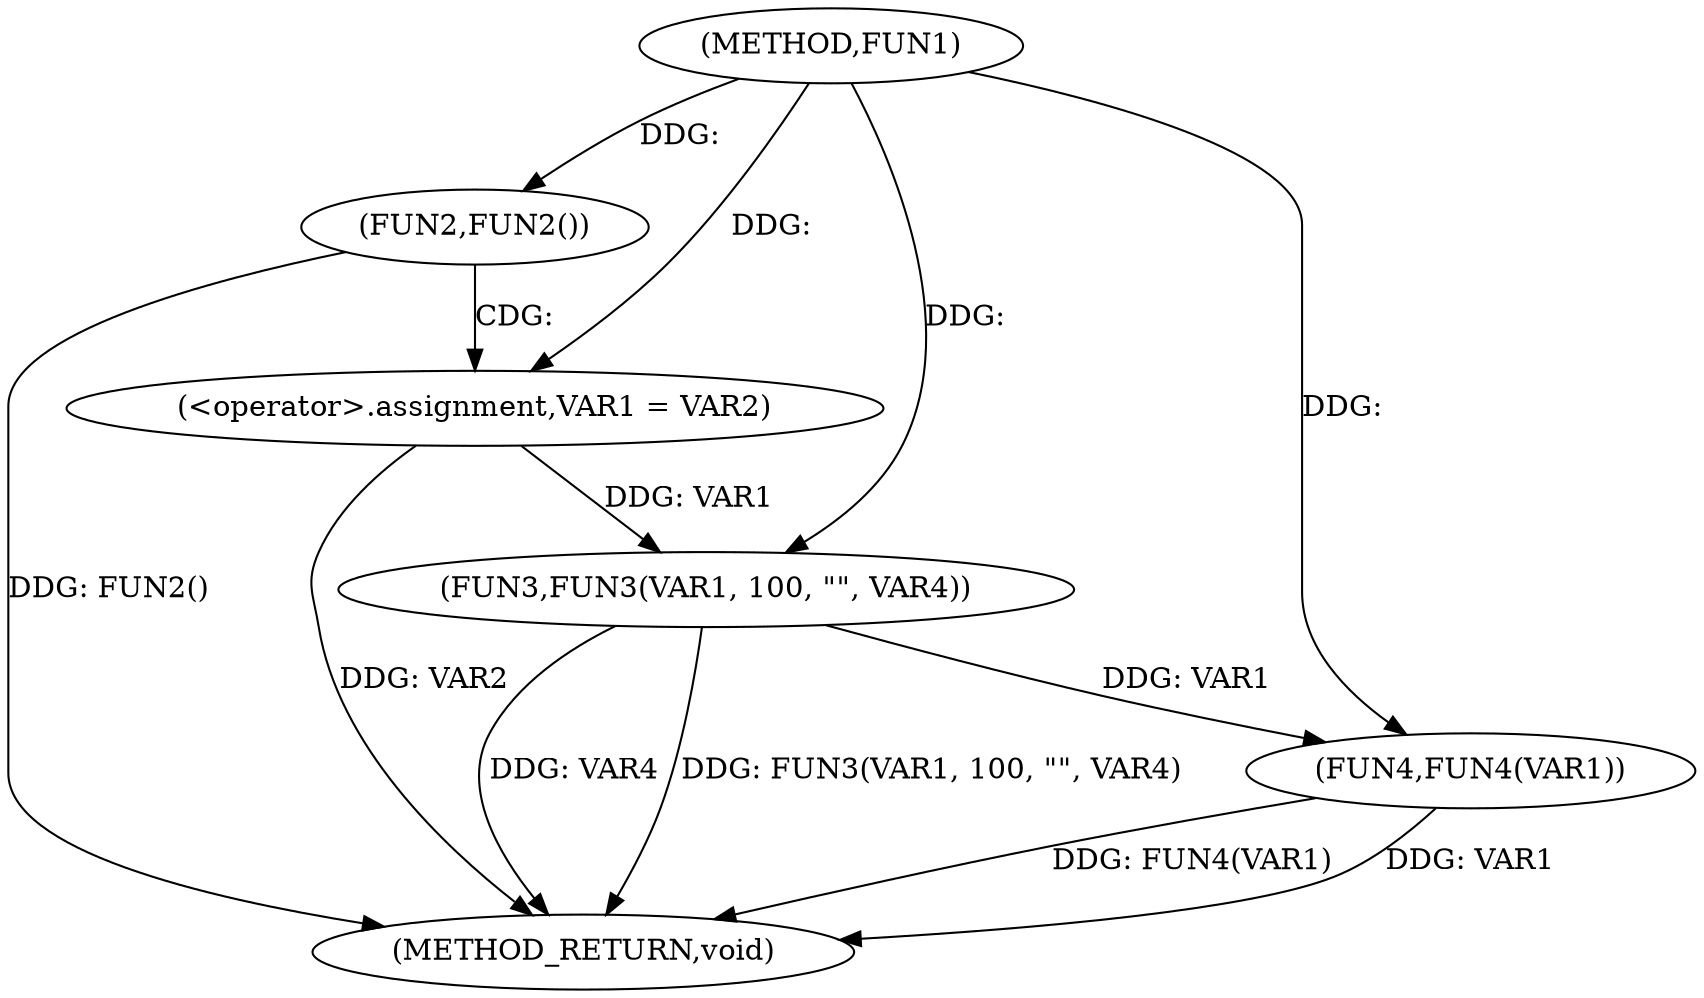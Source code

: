 digraph FUN1 {  
"1000100" [label = "(METHOD,FUN1)" ]
"1000120" [label = "(METHOD_RETURN,void)" ]
"1000106" [label = "(FUN2,FUN2())" ]
"1000108" [label = "(<operator>.assignment,VAR1 = VAR2)" ]
"1000113" [label = "(FUN3,FUN3(VAR1, 100, \"\", VAR4))" ]
"1000118" [label = "(FUN4,FUN4(VAR1))" ]
  "1000113" -> "1000120"  [ label = "DDG: VAR4"] 
  "1000118" -> "1000120"  [ label = "DDG: FUN4(VAR1)"] 
  "1000118" -> "1000120"  [ label = "DDG: VAR1"] 
  "1000106" -> "1000120"  [ label = "DDG: FUN2()"] 
  "1000113" -> "1000120"  [ label = "DDG: FUN3(VAR1, 100, \"\", VAR4)"] 
  "1000108" -> "1000120"  [ label = "DDG: VAR2"] 
  "1000100" -> "1000106"  [ label = "DDG: "] 
  "1000100" -> "1000108"  [ label = "DDG: "] 
  "1000108" -> "1000113"  [ label = "DDG: VAR1"] 
  "1000100" -> "1000113"  [ label = "DDG: "] 
  "1000113" -> "1000118"  [ label = "DDG: VAR1"] 
  "1000100" -> "1000118"  [ label = "DDG: "] 
  "1000106" -> "1000108"  [ label = "CDG: "] 
}

